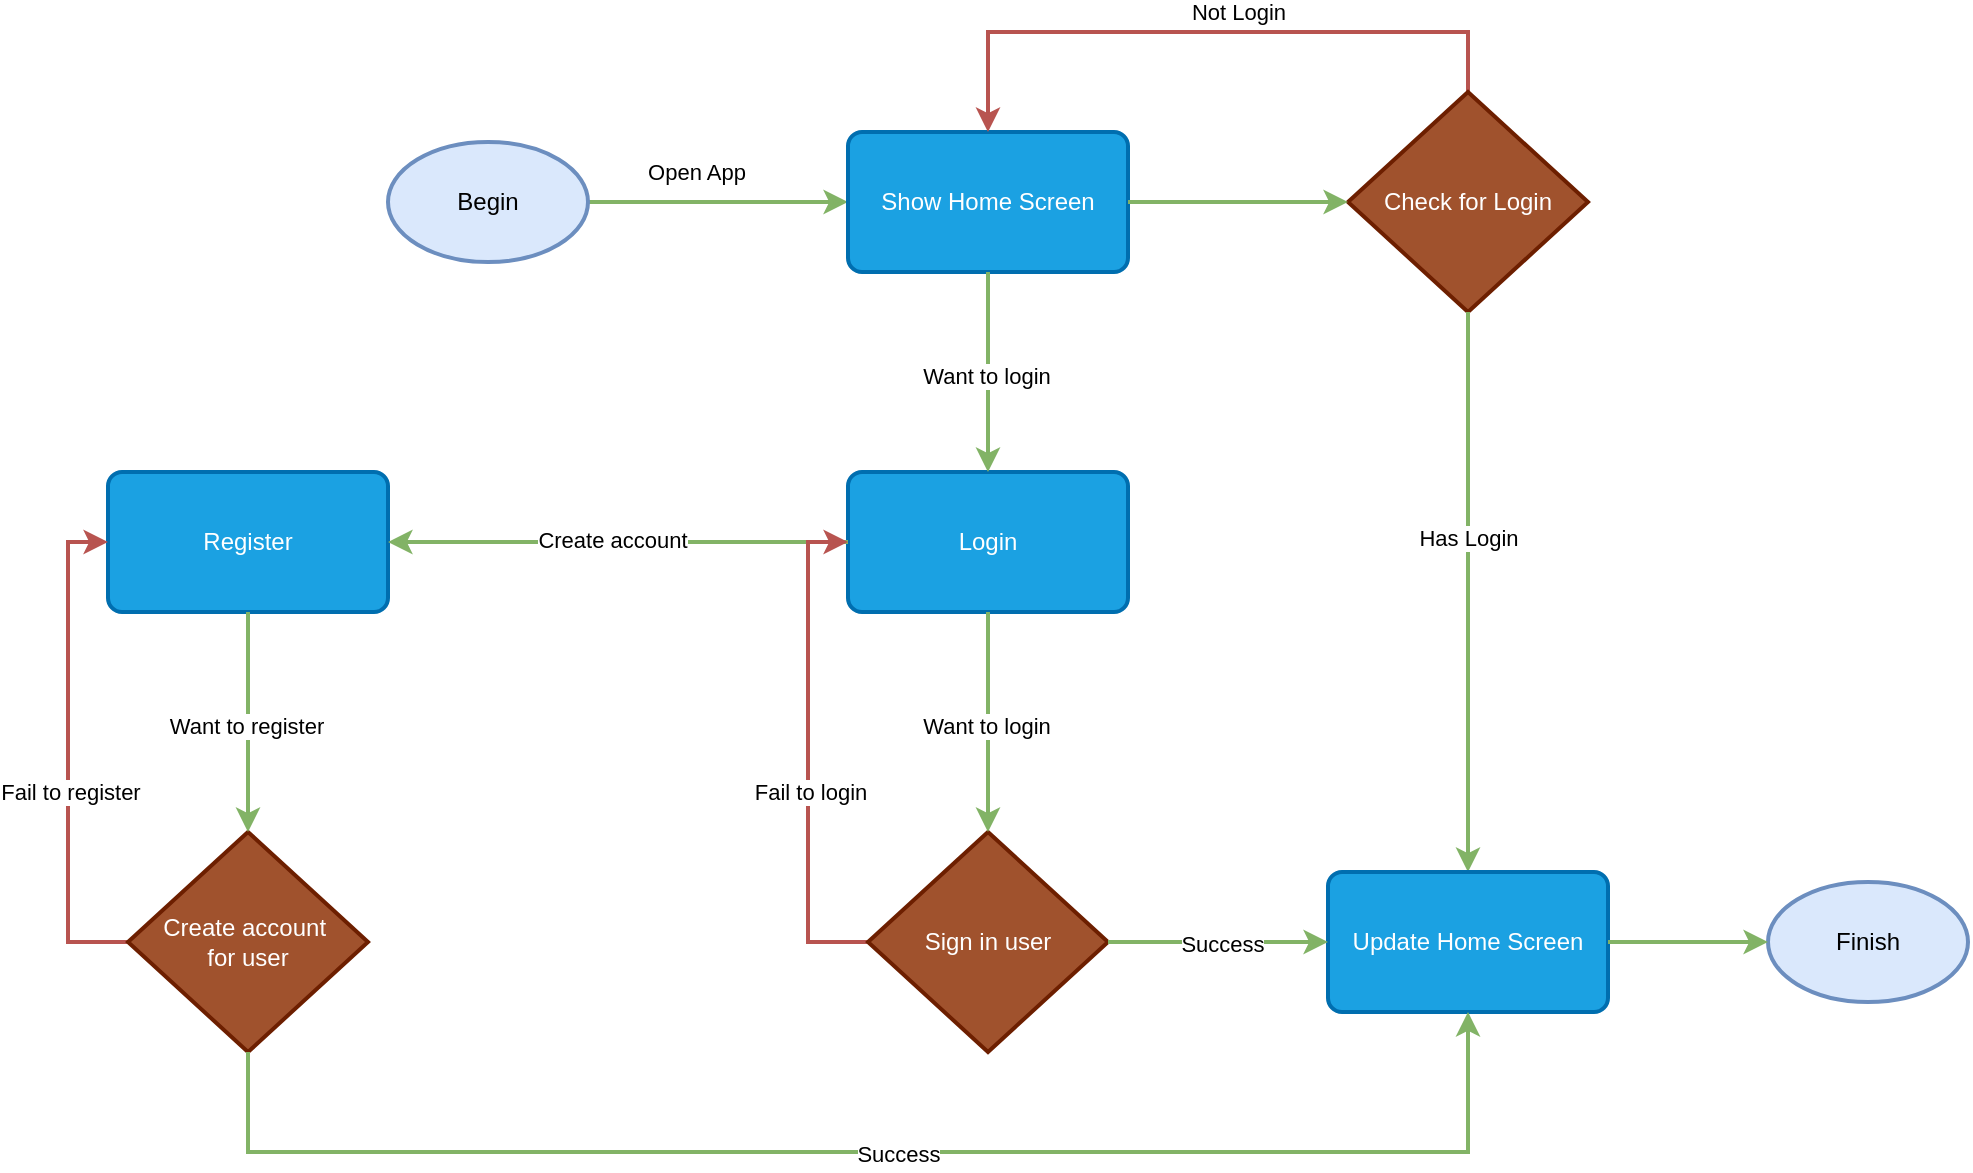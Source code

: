 <mxfile version="24.6.3" type="device">
  <diagram name="Trang-1" id="7JTElvKHSFsC6sMIbxFD">
    <mxGraphModel dx="2327" dy="796" grid="1" gridSize="10" guides="1" tooltips="1" connect="1" arrows="1" fold="1" page="1" pageScale="1" pageWidth="827" pageHeight="1169" math="0" shadow="0">
      <root>
        <mxCell id="0" />
        <mxCell id="1" parent="0" />
        <mxCell id="B8SwlUjobHfT4u_N3HcH-5" style="rounded=0;orthogonalLoop=1;jettySize=auto;html=1;entryX=0;entryY=0.5;entryDx=0;entryDy=0;strokeWidth=2;fillColor=#d5e8d4;strokeColor=#82b366;" parent="1" source="B8SwlUjobHfT4u_N3HcH-1" target="B8SwlUjobHfT4u_N3HcH-2" edge="1">
          <mxGeometry relative="1" as="geometry" />
        </mxCell>
        <mxCell id="B8SwlUjobHfT4u_N3HcH-6" value="Open App" style="edgeLabel;html=1;align=center;verticalAlign=middle;resizable=0;points=[];" parent="B8SwlUjobHfT4u_N3HcH-5" vertex="1" connectable="0">
          <mxGeometry x="-0.176" y="-1" relative="1" as="geometry">
            <mxPoint y="-16" as="offset" />
          </mxGeometry>
        </mxCell>
        <mxCell id="B8SwlUjobHfT4u_N3HcH-1" value="Begin" style="strokeWidth=2;html=1;shape=mxgraph.flowchart.start_1;whiteSpace=wrap;fillColor=#dae8fc;strokeColor=#6c8ebf;" parent="1" vertex="1">
          <mxGeometry x="70" y="95" width="100" height="60" as="geometry" />
        </mxCell>
        <mxCell id="B8SwlUjobHfT4u_N3HcH-2" value="Show Home Screen" style="rounded=1;whiteSpace=wrap;html=1;absoluteArcSize=1;arcSize=14;strokeWidth=2;fillColor=#1ba1e2;fontColor=#ffffff;strokeColor=#006EAF;" parent="1" vertex="1">
          <mxGeometry x="300" y="90" width="140" height="70" as="geometry" />
        </mxCell>
        <mxCell id="B8SwlUjobHfT4u_N3HcH-9" style="edgeStyle=orthogonalEdgeStyle;rounded=0;orthogonalLoop=1;jettySize=auto;html=1;entryX=0.5;entryY=0;entryDx=0;entryDy=0;strokeWidth=2;fillColor=#f8cecc;strokeColor=#b85450;" parent="1" source="B8SwlUjobHfT4u_N3HcH-4" target="B8SwlUjobHfT4u_N3HcH-2" edge="1">
          <mxGeometry relative="1" as="geometry">
            <Array as="points">
              <mxPoint x="610" y="40" />
              <mxPoint x="370" y="40" />
            </Array>
          </mxGeometry>
        </mxCell>
        <mxCell id="B8SwlUjobHfT4u_N3HcH-10" value="Not Login" style="edgeLabel;html=1;align=center;verticalAlign=middle;resizable=0;points=[];" parent="B8SwlUjobHfT4u_N3HcH-9" vertex="1" connectable="0">
          <mxGeometry x="-0.092" relative="1" as="geometry">
            <mxPoint y="-10" as="offset" />
          </mxGeometry>
        </mxCell>
        <mxCell id="B8SwlUjobHfT4u_N3HcH-4" value="Check for Login" style="strokeWidth=2;html=1;shape=mxgraph.flowchart.decision;whiteSpace=wrap;fillColor=#a0522d;strokeColor=#6D1F00;fontColor=#ffffff;" parent="1" vertex="1">
          <mxGeometry x="550" y="70" width="120" height="110" as="geometry" />
        </mxCell>
        <mxCell id="B8SwlUjobHfT4u_N3HcH-7" style="rounded=0;orthogonalLoop=1;jettySize=auto;html=1;entryX=0.5;entryY=0;entryDx=0;entryDy=0;strokeWidth=2;fillColor=#d5e8d4;strokeColor=#82b366;exitX=0.5;exitY=1;exitDx=0;exitDy=0;exitPerimeter=0;" parent="1" source="B8SwlUjobHfT4u_N3HcH-4" target="B8SwlUjobHfT4u_N3HcH-11" edge="1">
          <mxGeometry relative="1" as="geometry">
            <mxPoint x="450" y="170" as="sourcePoint" />
            <mxPoint x="580" y="170" as="targetPoint" />
          </mxGeometry>
        </mxCell>
        <mxCell id="B8SwlUjobHfT4u_N3HcH-12" value="Has Login" style="edgeLabel;html=1;align=center;verticalAlign=middle;resizable=0;points=[];" parent="B8SwlUjobHfT4u_N3HcH-7" vertex="1" connectable="0">
          <mxGeometry x="-0.196" relative="1" as="geometry">
            <mxPoint as="offset" />
          </mxGeometry>
        </mxCell>
        <mxCell id="B8SwlUjobHfT4u_N3HcH-11" value="Update Home Screen" style="rounded=1;whiteSpace=wrap;html=1;absoluteArcSize=1;arcSize=14;strokeWidth=2;fillColor=#1ba1e2;fontColor=#ffffff;strokeColor=#006EAF;" parent="1" vertex="1">
          <mxGeometry x="540" y="460" width="140" height="70" as="geometry" />
        </mxCell>
        <mxCell id="B8SwlUjobHfT4u_N3HcH-13" value="Finish" style="strokeWidth=2;html=1;shape=mxgraph.flowchart.start_1;whiteSpace=wrap;fillColor=#dae8fc;strokeColor=#6c8ebf;" parent="1" vertex="1">
          <mxGeometry x="760" y="465" width="100" height="60" as="geometry" />
        </mxCell>
        <mxCell id="B8SwlUjobHfT4u_N3HcH-14" style="rounded=0;orthogonalLoop=1;jettySize=auto;html=1;strokeWidth=2;fillColor=#d5e8d4;strokeColor=#82b366;entryX=0;entryY=0.5;entryDx=0;entryDy=0;entryPerimeter=0;" parent="1" target="B8SwlUjobHfT4u_N3HcH-13" edge="1" source="B8SwlUjobHfT4u_N3HcH-11">
          <mxGeometry relative="1" as="geometry">
            <mxPoint x="609.58" y="330" as="sourcePoint" />
            <mxPoint x="610" y="380" as="targetPoint" />
          </mxGeometry>
        </mxCell>
        <mxCell id="R1R0dMdorUsZUSVpIyXP-1" value="Login" style="rounded=1;whiteSpace=wrap;html=1;absoluteArcSize=1;arcSize=14;strokeWidth=2;fillColor=#1ba1e2;fontColor=#ffffff;strokeColor=#006EAF;" vertex="1" parent="1">
          <mxGeometry x="300" y="260" width="140" height="70" as="geometry" />
        </mxCell>
        <mxCell id="R1R0dMdorUsZUSVpIyXP-3" style="rounded=0;orthogonalLoop=1;jettySize=auto;html=1;entryX=0;entryY=0.5;entryDx=0;entryDy=0;strokeWidth=2;fillColor=#d5e8d4;strokeColor=#82b366;exitX=1;exitY=0.5;exitDx=0;exitDy=0;entryPerimeter=0;" edge="1" parent="1" source="B8SwlUjobHfT4u_N3HcH-2" target="B8SwlUjobHfT4u_N3HcH-4">
          <mxGeometry relative="1" as="geometry">
            <mxPoint x="620" y="190" as="sourcePoint" />
            <mxPoint x="620" y="270" as="targetPoint" />
          </mxGeometry>
        </mxCell>
        <mxCell id="R1R0dMdorUsZUSVpIyXP-5" style="rounded=0;orthogonalLoop=1;jettySize=auto;html=1;entryX=0.5;entryY=0;entryDx=0;entryDy=0;strokeWidth=2;fillColor=#d5e8d4;strokeColor=#82b366;exitX=0.5;exitY=1;exitDx=0;exitDy=0;" edge="1" parent="1" source="B8SwlUjobHfT4u_N3HcH-2" target="R1R0dMdorUsZUSVpIyXP-1">
          <mxGeometry relative="1" as="geometry">
            <mxPoint x="450" y="135" as="sourcePoint" />
            <mxPoint x="560" y="135" as="targetPoint" />
          </mxGeometry>
        </mxCell>
        <mxCell id="R1R0dMdorUsZUSVpIyXP-6" value="Want to login" style="edgeLabel;html=1;align=center;verticalAlign=middle;resizable=0;points=[];" vertex="1" connectable="0" parent="R1R0dMdorUsZUSVpIyXP-5">
          <mxGeometry x="0.027" y="-1" relative="1" as="geometry">
            <mxPoint as="offset" />
          </mxGeometry>
        </mxCell>
        <mxCell id="R1R0dMdorUsZUSVpIyXP-7" value="Register" style="rounded=1;whiteSpace=wrap;html=1;absoluteArcSize=1;arcSize=14;strokeWidth=2;fillColor=#1ba1e2;fontColor=#ffffff;strokeColor=#006EAF;" vertex="1" parent="1">
          <mxGeometry x="-70" y="260" width="140" height="70" as="geometry" />
        </mxCell>
        <mxCell id="R1R0dMdorUsZUSVpIyXP-8" style="rounded=0;orthogonalLoop=1;jettySize=auto;html=1;entryX=1;entryY=0.5;entryDx=0;entryDy=0;strokeWidth=2;fillColor=#d5e8d4;strokeColor=#82b366;exitX=0;exitY=0.5;exitDx=0;exitDy=0;" edge="1" parent="1" source="R1R0dMdorUsZUSVpIyXP-1" target="R1R0dMdorUsZUSVpIyXP-7">
          <mxGeometry relative="1" as="geometry">
            <mxPoint x="380" y="170" as="sourcePoint" />
            <mxPoint x="380" y="270" as="targetPoint" />
          </mxGeometry>
        </mxCell>
        <mxCell id="R1R0dMdorUsZUSVpIyXP-9" value="Create account" style="edgeLabel;html=1;align=center;verticalAlign=middle;resizable=0;points=[];" vertex="1" connectable="0" parent="R1R0dMdorUsZUSVpIyXP-8">
          <mxGeometry x="0.027" y="-1" relative="1" as="geometry">
            <mxPoint as="offset" />
          </mxGeometry>
        </mxCell>
        <mxCell id="R1R0dMdorUsZUSVpIyXP-13" style="edgeStyle=orthogonalEdgeStyle;rounded=0;orthogonalLoop=1;jettySize=auto;html=1;entryX=0;entryY=0.5;entryDx=0;entryDy=0;fillColor=#f8cecc;strokeColor=#b85450;strokeWidth=2;" edge="1" parent="1" source="R1R0dMdorUsZUSVpIyXP-10" target="R1R0dMdorUsZUSVpIyXP-1">
          <mxGeometry relative="1" as="geometry">
            <Array as="points">
              <mxPoint x="280" y="495" />
              <mxPoint x="280" y="295" />
            </Array>
          </mxGeometry>
        </mxCell>
        <mxCell id="R1R0dMdorUsZUSVpIyXP-14" value="Fail to login" style="edgeLabel;html=1;align=center;verticalAlign=middle;resizable=0;points=[];" vertex="1" connectable="0" parent="R1R0dMdorUsZUSVpIyXP-13">
          <mxGeometry x="-0.005" y="-1" relative="1" as="geometry">
            <mxPoint y="19" as="offset" />
          </mxGeometry>
        </mxCell>
        <mxCell id="R1R0dMdorUsZUSVpIyXP-10" value="Sign in user" style="strokeWidth=2;html=1;shape=mxgraph.flowchart.decision;whiteSpace=wrap;fillColor=#a0522d;strokeColor=#6D1F00;fontColor=#ffffff;" vertex="1" parent="1">
          <mxGeometry x="310" y="440" width="120" height="110" as="geometry" />
        </mxCell>
        <mxCell id="R1R0dMdorUsZUSVpIyXP-11" style="rounded=0;orthogonalLoop=1;jettySize=auto;html=1;strokeWidth=2;fillColor=#d5e8d4;strokeColor=#82b366;exitX=0.5;exitY=1;exitDx=0;exitDy=0;" edge="1" parent="1" source="R1R0dMdorUsZUSVpIyXP-1" target="R1R0dMdorUsZUSVpIyXP-10">
          <mxGeometry relative="1" as="geometry">
            <mxPoint x="369.63" y="340" as="sourcePoint" />
            <mxPoint x="369.63" y="440" as="targetPoint" />
          </mxGeometry>
        </mxCell>
        <mxCell id="R1R0dMdorUsZUSVpIyXP-12" value="Want to login" style="edgeLabel;html=1;align=center;verticalAlign=middle;resizable=0;points=[];" vertex="1" connectable="0" parent="R1R0dMdorUsZUSVpIyXP-11">
          <mxGeometry x="0.027" y="-1" relative="1" as="geometry">
            <mxPoint as="offset" />
          </mxGeometry>
        </mxCell>
        <mxCell id="R1R0dMdorUsZUSVpIyXP-15" style="rounded=0;orthogonalLoop=1;jettySize=auto;html=1;strokeWidth=2;fillColor=#d5e8d4;strokeColor=#82b366;entryX=0;entryY=0.5;entryDx=0;entryDy=0;" edge="1" parent="1" source="R1R0dMdorUsZUSVpIyXP-10" target="B8SwlUjobHfT4u_N3HcH-11">
          <mxGeometry relative="1" as="geometry">
            <mxPoint x="380" y="340" as="sourcePoint" />
            <mxPoint x="380" y="450" as="targetPoint" />
          </mxGeometry>
        </mxCell>
        <mxCell id="R1R0dMdorUsZUSVpIyXP-16" value="Success" style="edgeLabel;html=1;align=center;verticalAlign=middle;resizable=0;points=[];" vertex="1" connectable="0" parent="R1R0dMdorUsZUSVpIyXP-15">
          <mxGeometry x="0.027" y="-1" relative="1" as="geometry">
            <mxPoint as="offset" />
          </mxGeometry>
        </mxCell>
        <mxCell id="R1R0dMdorUsZUSVpIyXP-23" style="edgeStyle=orthogonalEdgeStyle;rounded=0;orthogonalLoop=1;jettySize=auto;html=1;fillColor=#f8cecc;strokeColor=#b85450;strokeWidth=2;" edge="1" parent="1" source="R1R0dMdorUsZUSVpIyXP-25" target="R1R0dMdorUsZUSVpIyXP-7">
          <mxGeometry relative="1" as="geometry">
            <mxPoint x="-70" y="295" as="targetPoint" />
            <Array as="points">
              <mxPoint x="-90" y="495" />
              <mxPoint x="-90" y="295" />
            </Array>
          </mxGeometry>
        </mxCell>
        <mxCell id="R1R0dMdorUsZUSVpIyXP-24" value="Fail to register" style="edgeLabel;html=1;align=center;verticalAlign=middle;resizable=0;points=[];" vertex="1" connectable="0" parent="R1R0dMdorUsZUSVpIyXP-23">
          <mxGeometry x="-0.005" y="-1" relative="1" as="geometry">
            <mxPoint y="19" as="offset" />
          </mxGeometry>
        </mxCell>
        <mxCell id="R1R0dMdorUsZUSVpIyXP-25" value="Create account&amp;nbsp;&lt;div&gt;for user&lt;/div&gt;" style="strokeWidth=2;html=1;shape=mxgraph.flowchart.decision;whiteSpace=wrap;fillColor=#a0522d;strokeColor=#6D1F00;fontColor=#ffffff;" vertex="1" parent="1">
          <mxGeometry x="-60" y="440" width="120" height="110" as="geometry" />
        </mxCell>
        <mxCell id="R1R0dMdorUsZUSVpIyXP-26" style="rounded=0;orthogonalLoop=1;jettySize=auto;html=1;strokeWidth=2;fillColor=#d5e8d4;strokeColor=#82b366;" edge="1" parent="1" target="R1R0dMdorUsZUSVpIyXP-25" source="R1R0dMdorUsZUSVpIyXP-7">
          <mxGeometry relative="1" as="geometry">
            <mxPoint y="330" as="sourcePoint" />
            <mxPoint x="-0.37" y="440" as="targetPoint" />
          </mxGeometry>
        </mxCell>
        <mxCell id="R1R0dMdorUsZUSVpIyXP-27" value="Want to register" style="edgeLabel;html=1;align=center;verticalAlign=middle;resizable=0;points=[];" vertex="1" connectable="0" parent="R1R0dMdorUsZUSVpIyXP-26">
          <mxGeometry x="0.027" y="-1" relative="1" as="geometry">
            <mxPoint as="offset" />
          </mxGeometry>
        </mxCell>
        <mxCell id="R1R0dMdorUsZUSVpIyXP-28" style="rounded=0;orthogonalLoop=1;jettySize=auto;html=1;strokeWidth=2;fillColor=#d5e8d4;strokeColor=#82b366;entryX=0.5;entryY=1;entryDx=0;entryDy=0;edgeStyle=orthogonalEdgeStyle;" edge="1" parent="1" source="R1R0dMdorUsZUSVpIyXP-25" target="B8SwlUjobHfT4u_N3HcH-11">
          <mxGeometry relative="1" as="geometry">
            <mxPoint x="10" y="340" as="sourcePoint" />
            <mxPoint x="170" y="495" as="targetPoint" />
            <Array as="points">
              <mxPoint y="600" />
              <mxPoint x="610" y="600" />
            </Array>
          </mxGeometry>
        </mxCell>
        <mxCell id="R1R0dMdorUsZUSVpIyXP-29" value="Success" style="edgeLabel;html=1;align=center;verticalAlign=middle;resizable=0;points=[];" vertex="1" connectable="0" parent="R1R0dMdorUsZUSVpIyXP-28">
          <mxGeometry x="0.027" y="-1" relative="1" as="geometry">
            <mxPoint as="offset" />
          </mxGeometry>
        </mxCell>
      </root>
    </mxGraphModel>
  </diagram>
</mxfile>
